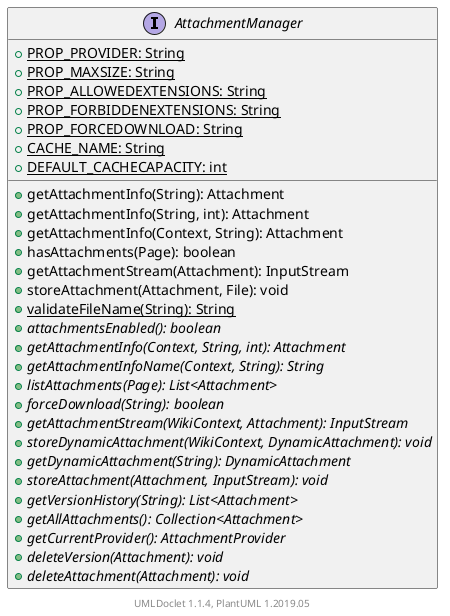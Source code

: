 @startuml

    interface AttachmentManager [[AttachmentManager.html]] {
        {static} +PROP_PROVIDER: String
        {static} +PROP_MAXSIZE: String
        {static} +PROP_ALLOWEDEXTENSIONS: String
        {static} +PROP_FORBIDDENEXTENSIONS: String
        {static} +PROP_FORCEDOWNLOAD: String
        {static} +CACHE_NAME: String
        {static} +DEFAULT_CACHECAPACITY: int
        +getAttachmentInfo(String): Attachment
        +getAttachmentInfo(String, int): Attachment
        +getAttachmentInfo(Context, String): Attachment
        +hasAttachments(Page): boolean
        +getAttachmentStream(Attachment): InputStream
        +storeAttachment(Attachment, File): void
        {static} +validateFileName(String): String
        {abstract} +attachmentsEnabled(): boolean
        {abstract} +getAttachmentInfo(Context, String, int): Attachment
        {abstract} +getAttachmentInfoName(Context, String): String
        {abstract} +listAttachments(Page): List<Attachment>
        {abstract} +forceDownload(String): boolean
        {abstract} +getAttachmentStream(WikiContext, Attachment): InputStream
        {abstract} +storeDynamicAttachment(WikiContext, DynamicAttachment): void
        {abstract} +getDynamicAttachment(String): DynamicAttachment
        {abstract} +storeAttachment(Attachment, InputStream): void
        {abstract} +getVersionHistory(String): List<Attachment>
        {abstract} +getAllAttachments(): Collection<Attachment>
        {abstract} +getCurrentProvider(): AttachmentProvider
        {abstract} +deleteVersion(Attachment): void
        {abstract} +deleteAttachment(Attachment): void
    }


    center footer UMLDoclet 1.1.4, PlantUML 1.2019.05
@enduml
